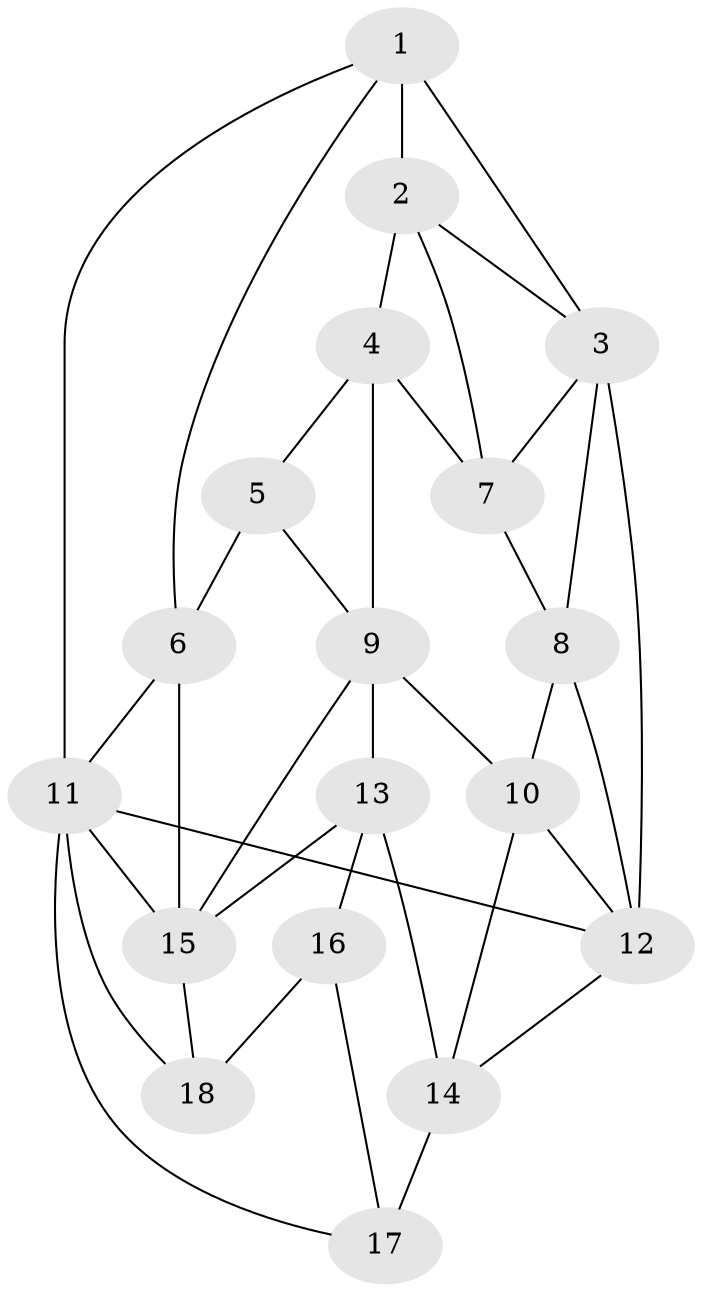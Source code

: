 // original degree distribution, {3: 0.034482758620689655, 5: 0.5517241379310345, 4: 0.22413793103448276, 6: 0.1896551724137931}
// Generated by graph-tools (version 1.1) at 2025/38/03/04/25 23:38:28]
// undirected, 18 vertices, 37 edges
graph export_dot {
  node [color=gray90,style=filled];
  1;
  2;
  3;
  4;
  5;
  6;
  7;
  8;
  9;
  10;
  11;
  12;
  13;
  14;
  15;
  16;
  17;
  18;
  1 -- 2 [weight=2.0];
  1 -- 3 [weight=1.0];
  1 -- 6 [weight=1.0];
  1 -- 11 [weight=1.0];
  2 -- 3 [weight=1.0];
  2 -- 4 [weight=1.0];
  2 -- 7 [weight=1.0];
  3 -- 7 [weight=1.0];
  3 -- 8 [weight=1.0];
  3 -- 12 [weight=1.0];
  4 -- 5 [weight=1.0];
  4 -- 7 [weight=1.0];
  4 -- 9 [weight=1.0];
  5 -- 6 [weight=2.0];
  5 -- 9 [weight=1.0];
  6 -- 11 [weight=1.0];
  6 -- 15 [weight=1.0];
  7 -- 8 [weight=1.0];
  8 -- 10 [weight=1.0];
  8 -- 12 [weight=1.0];
  9 -- 10 [weight=1.0];
  9 -- 13 [weight=1.0];
  9 -- 15 [weight=1.0];
  10 -- 12 [weight=1.0];
  10 -- 14 [weight=1.0];
  11 -- 12 [weight=2.0];
  11 -- 15 [weight=1.0];
  11 -- 17 [weight=1.0];
  11 -- 18 [weight=1.0];
  12 -- 14 [weight=1.0];
  13 -- 14 [weight=1.0];
  13 -- 15 [weight=2.0];
  13 -- 16 [weight=2.0];
  14 -- 17 [weight=2.0];
  15 -- 18 [weight=1.0];
  16 -- 17 [weight=1.0];
  16 -- 18 [weight=2.0];
}
